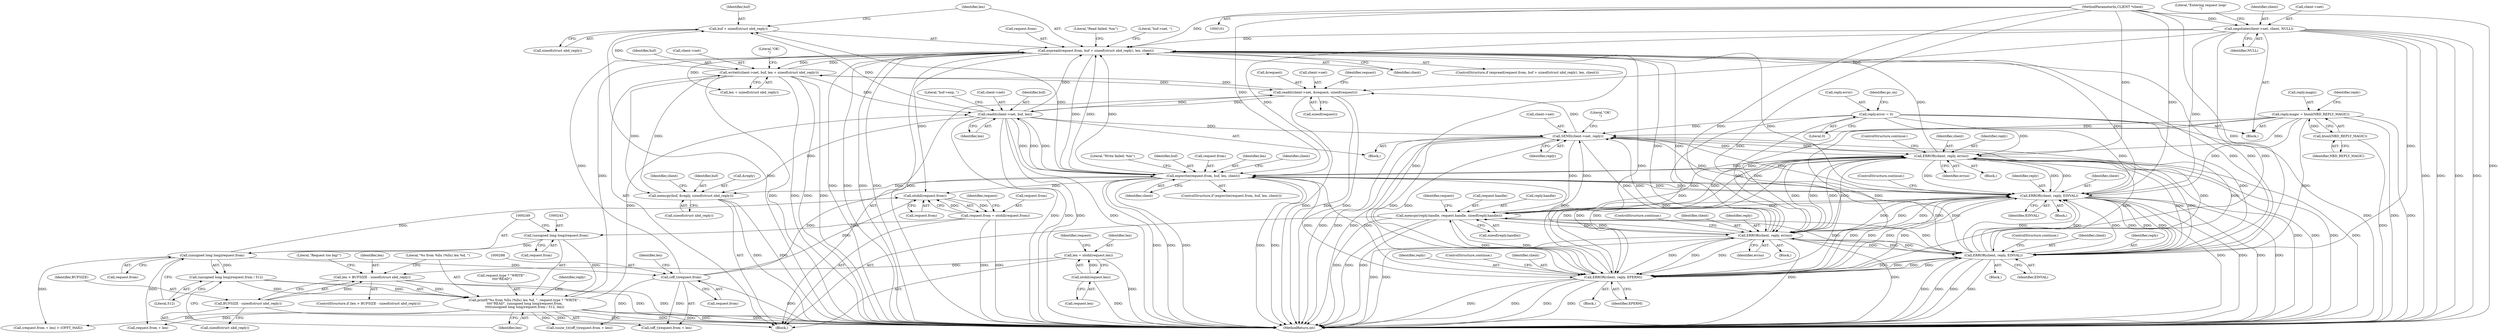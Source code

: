 digraph "0_nbd_3ef52043861ab16352d49af89e048ba6339d6df8@API" {
"1000376" [label="(Call,buf + sizeof(struct nbd_reply))"];
"1000398" [label="(Call,writeit(client->net, buf, len + sizeof(struct nbd_reply)))"];
"1000143" [label="(Call,readit(client->net, &request, sizeof(request)))"];
"1000114" [label="(Call,negotiate(client->net, client, NULL))"];
"1000102" [label="(MethodParameterIn,CLIENT *client)"];
"1000361" [label="(Call,SEND(client->net, reply))"];
"1000313" [label="(Call,readit(client->net, buf, len))"];
"1000346" [label="(Call,expwrite(request.from, buf, len, client))"];
"1000287" [label="(Call,(off_t)request.from)"];
"1000248" [label="(Call,(unsigned long long)request.from)"];
"1000242" [label="(Call,(unsigned long long)request.from)"];
"1000151" [label="(Call,request.from = ntohll(request.from))"];
"1000155" [label="(Call,ntohll(request.from))"];
"1000372" [label="(Call,expread(request.from, buf + sizeof(struct nbd_reply), len, client))"];
"1000234" [label="(Call,printf(\"%s from %llu (%llu) len %d, \", request.type ? \"WRITE\" :\n\t\t\t\t\"READ\", (unsigned long long)request.from,\n\t\t\t\t(unsigned long long)request.from / 512, len))"];
"1000247" [label="(Call,(unsigned long long)request.from / 512)"];
"1000226" [label="(Call,len > BUFSIZE - sizeof(struct nbd_reply))"];
"1000210" [label="(Call,len = ntohl(request.len))"];
"1000212" [label="(Call,ntohl(request.len))"];
"1000228" [label="(Call,BUFSIZE - sizeof(struct nbd_reply))"];
"1000356" [label="(Call,ERROR(client, reply, errno))"];
"1000122" [label="(Call,reply.magic = htonl(NBD_REPLY_MAGIC))"];
"1000126" [label="(Call,htonl(NBD_REPLY_MAGIC))"];
"1000128" [label="(Call,reply.error = 0)"];
"1000299" [label="(Call,ERROR(client, reply, EINVAL))"];
"1000385" [label="(Call,ERROR(client, reply, errno))"];
"1000340" [label="(Call,ERROR(client, reply, EPERM))"];
"1000277" [label="(Call,ERROR(client, reply, EINVAL))"];
"1000255" [label="(Call,memcpy(reply.handle, request.handle, sizeof(reply.handle)))"];
"1000392" [label="(Call,memcpy(buf, &reply, sizeof(struct nbd_reply)))"];
"1000342" [label="(Identifier,reply)"];
"1000230" [label="(Call,sizeof(struct nbd_reply))"];
"1000153" [label="(Identifier,request)"];
"1000350" [label="(Identifier,buf)"];
"1000235" [label="(Literal,\"%s from %llu (%llu) len %d, \")"];
"1000114" [label="(Call,negotiate(client->net, client, NULL))"];
"1000358" [label="(Identifier,reply)"];
"1000236" [label="(Call,request.type ? \"WRITE\" :\n\t\t\t\t\"READ\")"];
"1000372" [label="(Call,expread(request.from, buf + sizeof(struct nbd_reply), len, client))"];
"1000225" [label="(ControlStructure,if (len > BUFSIZE - sizeof(struct nbd_reply)))"];
"1000247" [label="(Call,(unsigned long long)request.from / 512)"];
"1000360" [label="(ControlStructure,continue;)"];
"1000400" [label="(Identifier,client)"];
"1000376" [label="(Call,buf + sizeof(struct nbd_reply))"];
"1000234" [label="(Call,printf(\"%s from %llu (%llu) len %d, \", request.type ? \"WRITE\" :\n\t\t\t\t\"READ\", (unsigned long long)request.from,\n\t\t\t\t(unsigned long long)request.from / 512, len))"];
"1000402" [label="(Identifier,buf)"];
"1000318" [label="(Identifier,len)"];
"1000403" [label="(Call,len + sizeof(struct nbd_reply))"];
"1000250" [label="(Call,request.from)"];
"1000268" [label="(Call,request.from + len)"];
"1000281" [label="(ControlStructure,continue;)"];
"1000392" [label="(Call,memcpy(buf, &reply, sizeof(struct nbd_reply)))"];
"1000277" [label="(Call,ERROR(client, reply, EINVAL))"];
"1000255" [label="(Call,memcpy(reply.handle, request.handle, sizeof(reply.handle)))"];
"1000219" [label="(Identifier,request)"];
"1000378" [label="(Call,sizeof(struct nbd_reply))"];
"1000228" [label="(Call,BUFSIZE - sizeof(struct nbd_reply))"];
"1000359" [label="(Identifier,errno)"];
"1000361" [label="(Call,SEND(client->net, reply))"];
"1000389" [label="(ControlStructure,continue;)"];
"1000147" [label="(Call,&request)"];
"1000344" [label="(ControlStructure,continue;)"];
"1000396" [label="(Call,sizeof(struct nbd_reply))"];
"1000345" [label="(ControlStructure,if (expwrite(request.from, buf, len, client)))"];
"1000118" [label="(Identifier,client)"];
"1000320" [label="(Literal,\"buf->exp, \")"];
"1000357" [label="(Identifier,client)"];
"1000135" [label="(Block,)"];
"1000386" [label="(Identifier,client)"];
"1000233" [label="(Literal,\"Request too big!\")"];
"1000229" [label="(Identifier,BUFSIZE)"];
"1000156" [label="(Call,request.from)"];
"1000278" [label="(Identifier,client)"];
"1000262" [label="(Call,sizeof(reply.handle))"];
"1000151" [label="(Call,request.from = ntohll(request.from))"];
"1000303" [label="(ControlStructure,continue;)"];
"1000299" [label="(Call,ERROR(client, reply, EINVAL))"];
"1000314" [label="(Call,client->net)"];
"1000388" [label="(Identifier,errno)"];
"1000347" [label="(Call,request.from)"];
"1000317" [label="(Identifier,buf)"];
"1000310" [label="(Block,)"];
"1000115" [label="(Call,client->net)"];
"1000280" [label="(Identifier,EINVAL)"];
"1000296" [label="(Block,)"];
"1000270" [label="(Identifier,request)"];
"1000343" [label="(Identifier,EPERM)"];
"1000102" [label="(MethodParameterIn,CLIENT *client)"];
"1000393" [label="(Identifier,buf)"];
"1000161" [label="(Identifier,request)"];
"1000346" [label="(Call,expwrite(request.from, buf, len, client))"];
"1000128" [label="(Call,reply.error = 0)"];
"1000381" [label="(Identifier,client)"];
"1000130" [label="(Identifier,reply)"];
"1000289" [label="(Call,request.from)"];
"1000129" [label="(Call,reply.error)"];
"1000119" [label="(Identifier,NULL)"];
"1000353" [label="(Block,)"];
"1000284" [label="(Call,(ssize_t)((off_t)request.from + len))"];
"1000211" [label="(Identifier,len)"];
"1000398" [label="(Call,writeit(client->net, buf, len + sizeof(struct nbd_reply)))"];
"1000152" [label="(Call,request.from)"];
"1000340" [label="(Call,ERROR(client, reply, EPERM))"];
"1000411" [label="(MethodReturn,int)"];
"1000292" [label="(Identifier,len)"];
"1000259" [label="(Call,request.handle)"];
"1000302" [label="(Identifier,EINVAL)"];
"1000367" [label="(Literal,\"OK!\n\")"];
"1000301" [label="(Identifier,reply)"];
"1000267" [label="(Call,(request.from + len) > (OFFT_MAX))"];
"1000254" [label="(Identifier,len)"];
"1000279" [label="(Identifier,reply)"];
"1000408" [label="(Literal,\"OK!\n\")"];
"1000226" [label="(Call,len > BUFSIZE - sizeof(struct nbd_reply))"];
"1000387" [label="(Identifier,reply)"];
"1000121" [label="(Literal,\"Entering request loop!\n\")"];
"1000385" [label="(Call,ERROR(client, reply, errno))"];
"1000341" [label="(Identifier,client)"];
"1000149" [label="(Call,sizeof(request))"];
"1000210" [label="(Call,len = ntohl(request.len))"];
"1000256" [label="(Call,reply.handle)"];
"1000377" [label="(Identifier,buf)"];
"1000337" [label="(Block,)"];
"1000391" [label="(Literal,\"buf->net, \")"];
"1000351" [label="(Identifier,len)"];
"1000382" [label="(Block,)"];
"1000356" [label="(Call,ERROR(client, reply, errno))"];
"1000362" [label="(Call,client->net)"];
"1000227" [label="(Identifier,len)"];
"1000253" [label="(Literal,512)"];
"1000155" [label="(Call,ntohll(request.from))"];
"1000394" [label="(Call,&reply)"];
"1000373" [label="(Call,request.from)"];
"1000352" [label="(Identifier,client)"];
"1000132" [label="(Literal,0)"];
"1000380" [label="(Identifier,len)"];
"1000257" [label="(Identifier,reply)"];
"1000365" [label="(Identifier,reply)"];
"1000244" [label="(Call,request.from)"];
"1000384" [label="(Literal,\"Read failed: %m\")"];
"1000213" [label="(Call,request.len)"];
"1000212" [label="(Call,ntohl(request.len))"];
"1000127" [label="(Identifier,NBD_REPLY_MAGIC)"];
"1000313" [label="(Call,readit(client->net, buf, len))"];
"1000399" [label="(Call,client->net)"];
"1000103" [label="(Block,)"];
"1000144" [label="(Call,client->net)"];
"1000371" [label="(ControlStructure,if (expread(request.from, buf + sizeof(struct nbd_reply), len, client)))"];
"1000126" [label="(Call,htonl(NBD_REPLY_MAGIC))"];
"1000300" [label="(Identifier,client)"];
"1000242" [label="(Call,(unsigned long long)request.from)"];
"1000363" [label="(Identifier,client)"];
"1000274" [label="(Block,)"];
"1000355" [label="(Literal,\"Write failed: %m\")"];
"1000287" [label="(Call,(off_t)request.from)"];
"1000123" [label="(Call,reply.magic)"];
"1000286" [label="(Call,(off_t)request.from + len)"];
"1000248" [label="(Call,(unsigned long long)request.from)"];
"1000122" [label="(Call,reply.magic = htonl(NBD_REPLY_MAGIC))"];
"1000134" [label="(Identifier,go_on)"];
"1000143" [label="(Call,readit(client->net, &request, sizeof(request)))"];
"1000376" -> "1000372"  [label="AST: "];
"1000376" -> "1000378"  [label="CFG: "];
"1000377" -> "1000376"  [label="AST: "];
"1000378" -> "1000376"  [label="AST: "];
"1000380" -> "1000376"  [label="CFG: "];
"1000376" -> "1000411"  [label="DDG: "];
"1000398" -> "1000376"  [label="DDG: "];
"1000346" -> "1000376"  [label="DDG: "];
"1000313" -> "1000376"  [label="DDG: "];
"1000398" -> "1000135"  [label="AST: "];
"1000398" -> "1000403"  [label="CFG: "];
"1000399" -> "1000398"  [label="AST: "];
"1000402" -> "1000398"  [label="AST: "];
"1000403" -> "1000398"  [label="AST: "];
"1000408" -> "1000398"  [label="CFG: "];
"1000398" -> "1000411"  [label="DDG: "];
"1000398" -> "1000411"  [label="DDG: "];
"1000398" -> "1000411"  [label="DDG: "];
"1000398" -> "1000411"  [label="DDG: "];
"1000398" -> "1000143"  [label="DDG: "];
"1000398" -> "1000313"  [label="DDG: "];
"1000398" -> "1000372"  [label="DDG: "];
"1000398" -> "1000392"  [label="DDG: "];
"1000143" -> "1000398"  [label="DDG: "];
"1000392" -> "1000398"  [label="DDG: "];
"1000372" -> "1000398"  [label="DDG: "];
"1000143" -> "1000135"  [label="AST: "];
"1000143" -> "1000149"  [label="CFG: "];
"1000144" -> "1000143"  [label="AST: "];
"1000147" -> "1000143"  [label="AST: "];
"1000149" -> "1000143"  [label="AST: "];
"1000153" -> "1000143"  [label="CFG: "];
"1000143" -> "1000411"  [label="DDG: "];
"1000143" -> "1000411"  [label="DDG: "];
"1000143" -> "1000411"  [label="DDG: "];
"1000114" -> "1000143"  [label="DDG: "];
"1000361" -> "1000143"  [label="DDG: "];
"1000313" -> "1000143"  [label="DDG: "];
"1000143" -> "1000313"  [label="DDG: "];
"1000114" -> "1000103"  [label="AST: "];
"1000114" -> "1000119"  [label="CFG: "];
"1000115" -> "1000114"  [label="AST: "];
"1000118" -> "1000114"  [label="AST: "];
"1000119" -> "1000114"  [label="AST: "];
"1000121" -> "1000114"  [label="CFG: "];
"1000114" -> "1000411"  [label="DDG: "];
"1000114" -> "1000411"  [label="DDG: "];
"1000114" -> "1000411"  [label="DDG: "];
"1000114" -> "1000411"  [label="DDG: "];
"1000102" -> "1000114"  [label="DDG: "];
"1000114" -> "1000277"  [label="DDG: "];
"1000114" -> "1000299"  [label="DDG: "];
"1000114" -> "1000340"  [label="DDG: "];
"1000114" -> "1000346"  [label="DDG: "];
"1000114" -> "1000372"  [label="DDG: "];
"1000102" -> "1000101"  [label="AST: "];
"1000102" -> "1000411"  [label="DDG: "];
"1000102" -> "1000277"  [label="DDG: "];
"1000102" -> "1000299"  [label="DDG: "];
"1000102" -> "1000340"  [label="DDG: "];
"1000102" -> "1000346"  [label="DDG: "];
"1000102" -> "1000356"  [label="DDG: "];
"1000102" -> "1000372"  [label="DDG: "];
"1000102" -> "1000385"  [label="DDG: "];
"1000361" -> "1000310"  [label="AST: "];
"1000361" -> "1000365"  [label="CFG: "];
"1000362" -> "1000361"  [label="AST: "];
"1000365" -> "1000361"  [label="AST: "];
"1000367" -> "1000361"  [label="CFG: "];
"1000361" -> "1000411"  [label="DDG: "];
"1000361" -> "1000411"  [label="DDG: "];
"1000361" -> "1000411"  [label="DDG: "];
"1000361" -> "1000255"  [label="DDG: "];
"1000361" -> "1000277"  [label="DDG: "];
"1000361" -> "1000299"  [label="DDG: "];
"1000361" -> "1000340"  [label="DDG: "];
"1000361" -> "1000356"  [label="DDG: "];
"1000313" -> "1000361"  [label="DDG: "];
"1000122" -> "1000361"  [label="DDG: "];
"1000128" -> "1000361"  [label="DDG: "];
"1000299" -> "1000361"  [label="DDG: "];
"1000340" -> "1000361"  [label="DDG: "];
"1000255" -> "1000361"  [label="DDG: "];
"1000277" -> "1000361"  [label="DDG: "];
"1000385" -> "1000361"  [label="DDG: "];
"1000356" -> "1000361"  [label="DDG: "];
"1000361" -> "1000385"  [label="DDG: "];
"1000313" -> "1000310"  [label="AST: "];
"1000313" -> "1000318"  [label="CFG: "];
"1000314" -> "1000313"  [label="AST: "];
"1000317" -> "1000313"  [label="AST: "];
"1000318" -> "1000313"  [label="AST: "];
"1000320" -> "1000313"  [label="CFG: "];
"1000313" -> "1000411"  [label="DDG: "];
"1000313" -> "1000411"  [label="DDG: "];
"1000313" -> "1000411"  [label="DDG: "];
"1000313" -> "1000411"  [label="DDG: "];
"1000346" -> "1000313"  [label="DDG: "];
"1000234" -> "1000313"  [label="DDG: "];
"1000313" -> "1000346"  [label="DDG: "];
"1000313" -> "1000346"  [label="DDG: "];
"1000313" -> "1000372"  [label="DDG: "];
"1000313" -> "1000392"  [label="DDG: "];
"1000346" -> "1000345"  [label="AST: "];
"1000346" -> "1000352"  [label="CFG: "];
"1000347" -> "1000346"  [label="AST: "];
"1000350" -> "1000346"  [label="AST: "];
"1000351" -> "1000346"  [label="AST: "];
"1000352" -> "1000346"  [label="AST: "];
"1000355" -> "1000346"  [label="CFG: "];
"1000363" -> "1000346"  [label="CFG: "];
"1000346" -> "1000411"  [label="DDG: "];
"1000346" -> "1000411"  [label="DDG: "];
"1000346" -> "1000411"  [label="DDG: "];
"1000346" -> "1000411"  [label="DDG: "];
"1000346" -> "1000411"  [label="DDG: "];
"1000346" -> "1000155"  [label="DDG: "];
"1000346" -> "1000277"  [label="DDG: "];
"1000346" -> "1000299"  [label="DDG: "];
"1000346" -> "1000340"  [label="DDG: "];
"1000287" -> "1000346"  [label="DDG: "];
"1000356" -> "1000346"  [label="DDG: "];
"1000385" -> "1000346"  [label="DDG: "];
"1000277" -> "1000346"  [label="DDG: "];
"1000299" -> "1000346"  [label="DDG: "];
"1000372" -> "1000346"  [label="DDG: "];
"1000340" -> "1000346"  [label="DDG: "];
"1000346" -> "1000356"  [label="DDG: "];
"1000346" -> "1000372"  [label="DDG: "];
"1000346" -> "1000372"  [label="DDG: "];
"1000346" -> "1000392"  [label="DDG: "];
"1000287" -> "1000286"  [label="AST: "];
"1000287" -> "1000289"  [label="CFG: "];
"1000288" -> "1000287"  [label="AST: "];
"1000289" -> "1000287"  [label="AST: "];
"1000292" -> "1000287"  [label="CFG: "];
"1000287" -> "1000411"  [label="DDG: "];
"1000287" -> "1000155"  [label="DDG: "];
"1000287" -> "1000284"  [label="DDG: "];
"1000287" -> "1000286"  [label="DDG: "];
"1000248" -> "1000287"  [label="DDG: "];
"1000287" -> "1000372"  [label="DDG: "];
"1000248" -> "1000247"  [label="AST: "];
"1000248" -> "1000250"  [label="CFG: "];
"1000249" -> "1000248"  [label="AST: "];
"1000250" -> "1000248"  [label="AST: "];
"1000253" -> "1000248"  [label="CFG: "];
"1000248" -> "1000155"  [label="DDG: "];
"1000248" -> "1000247"  [label="DDG: "];
"1000242" -> "1000248"  [label="DDG: "];
"1000248" -> "1000267"  [label="DDG: "];
"1000248" -> "1000268"  [label="DDG: "];
"1000242" -> "1000234"  [label="AST: "];
"1000242" -> "1000244"  [label="CFG: "];
"1000243" -> "1000242"  [label="AST: "];
"1000244" -> "1000242"  [label="AST: "];
"1000249" -> "1000242"  [label="CFG: "];
"1000242" -> "1000234"  [label="DDG: "];
"1000151" -> "1000242"  [label="DDG: "];
"1000151" -> "1000135"  [label="AST: "];
"1000151" -> "1000155"  [label="CFG: "];
"1000152" -> "1000151"  [label="AST: "];
"1000155" -> "1000151"  [label="AST: "];
"1000161" -> "1000151"  [label="CFG: "];
"1000151" -> "1000411"  [label="DDG: "];
"1000151" -> "1000411"  [label="DDG: "];
"1000155" -> "1000151"  [label="DDG: "];
"1000151" -> "1000155"  [label="DDG: "];
"1000155" -> "1000156"  [label="CFG: "];
"1000156" -> "1000155"  [label="AST: "];
"1000372" -> "1000155"  [label="DDG: "];
"1000372" -> "1000371"  [label="AST: "];
"1000372" -> "1000381"  [label="CFG: "];
"1000373" -> "1000372"  [label="AST: "];
"1000380" -> "1000372"  [label="AST: "];
"1000381" -> "1000372"  [label="AST: "];
"1000384" -> "1000372"  [label="CFG: "];
"1000391" -> "1000372"  [label="CFG: "];
"1000372" -> "1000411"  [label="DDG: "];
"1000372" -> "1000411"  [label="DDG: "];
"1000372" -> "1000411"  [label="DDG: "];
"1000372" -> "1000411"  [label="DDG: "];
"1000372" -> "1000411"  [label="DDG: "];
"1000372" -> "1000277"  [label="DDG: "];
"1000372" -> "1000299"  [label="DDG: "];
"1000372" -> "1000340"  [label="DDG: "];
"1000234" -> "1000372"  [label="DDG: "];
"1000356" -> "1000372"  [label="DDG: "];
"1000385" -> "1000372"  [label="DDG: "];
"1000277" -> "1000372"  [label="DDG: "];
"1000299" -> "1000372"  [label="DDG: "];
"1000340" -> "1000372"  [label="DDG: "];
"1000372" -> "1000385"  [label="DDG: "];
"1000372" -> "1000403"  [label="DDG: "];
"1000234" -> "1000135"  [label="AST: "];
"1000234" -> "1000254"  [label="CFG: "];
"1000235" -> "1000234"  [label="AST: "];
"1000236" -> "1000234"  [label="AST: "];
"1000247" -> "1000234"  [label="AST: "];
"1000254" -> "1000234"  [label="AST: "];
"1000257" -> "1000234"  [label="CFG: "];
"1000234" -> "1000411"  [label="DDG: "];
"1000234" -> "1000411"  [label="DDG: "];
"1000234" -> "1000411"  [label="DDG: "];
"1000234" -> "1000411"  [label="DDG: "];
"1000247" -> "1000234"  [label="DDG: "];
"1000247" -> "1000234"  [label="DDG: "];
"1000226" -> "1000234"  [label="DDG: "];
"1000234" -> "1000267"  [label="DDG: "];
"1000234" -> "1000268"  [label="DDG: "];
"1000234" -> "1000284"  [label="DDG: "];
"1000234" -> "1000286"  [label="DDG: "];
"1000247" -> "1000253"  [label="CFG: "];
"1000253" -> "1000247"  [label="AST: "];
"1000254" -> "1000247"  [label="CFG: "];
"1000226" -> "1000225"  [label="AST: "];
"1000226" -> "1000228"  [label="CFG: "];
"1000227" -> "1000226"  [label="AST: "];
"1000228" -> "1000226"  [label="AST: "];
"1000233" -> "1000226"  [label="CFG: "];
"1000235" -> "1000226"  [label="CFG: "];
"1000226" -> "1000411"  [label="DDG: "];
"1000226" -> "1000411"  [label="DDG: "];
"1000210" -> "1000226"  [label="DDG: "];
"1000228" -> "1000226"  [label="DDG: "];
"1000210" -> "1000135"  [label="AST: "];
"1000210" -> "1000212"  [label="CFG: "];
"1000211" -> "1000210"  [label="AST: "];
"1000212" -> "1000210"  [label="AST: "];
"1000219" -> "1000210"  [label="CFG: "];
"1000210" -> "1000411"  [label="DDG: "];
"1000212" -> "1000210"  [label="DDG: "];
"1000212" -> "1000213"  [label="CFG: "];
"1000213" -> "1000212"  [label="AST: "];
"1000212" -> "1000411"  [label="DDG: "];
"1000228" -> "1000230"  [label="CFG: "];
"1000229" -> "1000228"  [label="AST: "];
"1000230" -> "1000228"  [label="AST: "];
"1000228" -> "1000411"  [label="DDG: "];
"1000356" -> "1000353"  [label="AST: "];
"1000356" -> "1000359"  [label="CFG: "];
"1000357" -> "1000356"  [label="AST: "];
"1000358" -> "1000356"  [label="AST: "];
"1000359" -> "1000356"  [label="AST: "];
"1000360" -> "1000356"  [label="CFG: "];
"1000356" -> "1000411"  [label="DDG: "];
"1000356" -> "1000411"  [label="DDG: "];
"1000356" -> "1000411"  [label="DDG: "];
"1000356" -> "1000411"  [label="DDG: "];
"1000356" -> "1000255"  [label="DDG: "];
"1000356" -> "1000277"  [label="DDG: "];
"1000356" -> "1000277"  [label="DDG: "];
"1000356" -> "1000299"  [label="DDG: "];
"1000356" -> "1000299"  [label="DDG: "];
"1000356" -> "1000340"  [label="DDG: "];
"1000356" -> "1000340"  [label="DDG: "];
"1000122" -> "1000356"  [label="DDG: "];
"1000128" -> "1000356"  [label="DDG: "];
"1000299" -> "1000356"  [label="DDG: "];
"1000340" -> "1000356"  [label="DDG: "];
"1000255" -> "1000356"  [label="DDG: "];
"1000277" -> "1000356"  [label="DDG: "];
"1000385" -> "1000356"  [label="DDG: "];
"1000385" -> "1000356"  [label="DDG: "];
"1000356" -> "1000385"  [label="DDG: "];
"1000356" -> "1000385"  [label="DDG: "];
"1000122" -> "1000103"  [label="AST: "];
"1000122" -> "1000126"  [label="CFG: "];
"1000123" -> "1000122"  [label="AST: "];
"1000126" -> "1000122"  [label="AST: "];
"1000130" -> "1000122"  [label="CFG: "];
"1000122" -> "1000411"  [label="DDG: "];
"1000122" -> "1000411"  [label="DDG: "];
"1000126" -> "1000122"  [label="DDG: "];
"1000122" -> "1000277"  [label="DDG: "];
"1000122" -> "1000299"  [label="DDG: "];
"1000122" -> "1000340"  [label="DDG: "];
"1000122" -> "1000385"  [label="DDG: "];
"1000126" -> "1000127"  [label="CFG: "];
"1000127" -> "1000126"  [label="AST: "];
"1000126" -> "1000411"  [label="DDG: "];
"1000128" -> "1000103"  [label="AST: "];
"1000128" -> "1000132"  [label="CFG: "];
"1000129" -> "1000128"  [label="AST: "];
"1000132" -> "1000128"  [label="AST: "];
"1000134" -> "1000128"  [label="CFG: "];
"1000128" -> "1000411"  [label="DDG: "];
"1000128" -> "1000277"  [label="DDG: "];
"1000128" -> "1000299"  [label="DDG: "];
"1000128" -> "1000340"  [label="DDG: "];
"1000128" -> "1000385"  [label="DDG: "];
"1000299" -> "1000296"  [label="AST: "];
"1000299" -> "1000302"  [label="CFG: "];
"1000300" -> "1000299"  [label="AST: "];
"1000301" -> "1000299"  [label="AST: "];
"1000302" -> "1000299"  [label="AST: "];
"1000303" -> "1000299"  [label="CFG: "];
"1000299" -> "1000411"  [label="DDG: "];
"1000299" -> "1000411"  [label="DDG: "];
"1000299" -> "1000411"  [label="DDG: "];
"1000299" -> "1000411"  [label="DDG: "];
"1000299" -> "1000255"  [label="DDG: "];
"1000299" -> "1000277"  [label="DDG: "];
"1000299" -> "1000277"  [label="DDG: "];
"1000299" -> "1000277"  [label="DDG: "];
"1000385" -> "1000299"  [label="DDG: "];
"1000385" -> "1000299"  [label="DDG: "];
"1000277" -> "1000299"  [label="DDG: "];
"1000277" -> "1000299"  [label="DDG: "];
"1000277" -> "1000299"  [label="DDG: "];
"1000340" -> "1000299"  [label="DDG: "];
"1000340" -> "1000299"  [label="DDG: "];
"1000255" -> "1000299"  [label="DDG: "];
"1000299" -> "1000340"  [label="DDG: "];
"1000299" -> "1000340"  [label="DDG: "];
"1000299" -> "1000385"  [label="DDG: "];
"1000385" -> "1000382"  [label="AST: "];
"1000385" -> "1000388"  [label="CFG: "];
"1000386" -> "1000385"  [label="AST: "];
"1000387" -> "1000385"  [label="AST: "];
"1000388" -> "1000385"  [label="AST: "];
"1000389" -> "1000385"  [label="CFG: "];
"1000385" -> "1000411"  [label="DDG: "];
"1000385" -> "1000411"  [label="DDG: "];
"1000385" -> "1000411"  [label="DDG: "];
"1000385" -> "1000411"  [label="DDG: "];
"1000385" -> "1000255"  [label="DDG: "];
"1000385" -> "1000277"  [label="DDG: "];
"1000385" -> "1000277"  [label="DDG: "];
"1000385" -> "1000340"  [label="DDG: "];
"1000385" -> "1000340"  [label="DDG: "];
"1000340" -> "1000385"  [label="DDG: "];
"1000255" -> "1000385"  [label="DDG: "];
"1000277" -> "1000385"  [label="DDG: "];
"1000340" -> "1000337"  [label="AST: "];
"1000340" -> "1000343"  [label="CFG: "];
"1000341" -> "1000340"  [label="AST: "];
"1000342" -> "1000340"  [label="AST: "];
"1000343" -> "1000340"  [label="AST: "];
"1000344" -> "1000340"  [label="CFG: "];
"1000340" -> "1000411"  [label="DDG: "];
"1000340" -> "1000411"  [label="DDG: "];
"1000340" -> "1000411"  [label="DDG: "];
"1000340" -> "1000411"  [label="DDG: "];
"1000340" -> "1000255"  [label="DDG: "];
"1000340" -> "1000277"  [label="DDG: "];
"1000340" -> "1000277"  [label="DDG: "];
"1000277" -> "1000340"  [label="DDG: "];
"1000277" -> "1000340"  [label="DDG: "];
"1000255" -> "1000340"  [label="DDG: "];
"1000277" -> "1000274"  [label="AST: "];
"1000277" -> "1000280"  [label="CFG: "];
"1000278" -> "1000277"  [label="AST: "];
"1000279" -> "1000277"  [label="AST: "];
"1000280" -> "1000277"  [label="AST: "];
"1000281" -> "1000277"  [label="CFG: "];
"1000277" -> "1000411"  [label="DDG: "];
"1000277" -> "1000411"  [label="DDG: "];
"1000277" -> "1000411"  [label="DDG: "];
"1000277" -> "1000411"  [label="DDG: "];
"1000277" -> "1000255"  [label="DDG: "];
"1000255" -> "1000277"  [label="DDG: "];
"1000255" -> "1000135"  [label="AST: "];
"1000255" -> "1000262"  [label="CFG: "];
"1000256" -> "1000255"  [label="AST: "];
"1000259" -> "1000255"  [label="AST: "];
"1000262" -> "1000255"  [label="AST: "];
"1000270" -> "1000255"  [label="CFG: "];
"1000255" -> "1000411"  [label="DDG: "];
"1000255" -> "1000411"  [label="DDG: "];
"1000255" -> "1000411"  [label="DDG: "];
"1000392" -> "1000135"  [label="AST: "];
"1000392" -> "1000396"  [label="CFG: "];
"1000393" -> "1000392"  [label="AST: "];
"1000394" -> "1000392"  [label="AST: "];
"1000396" -> "1000392"  [label="AST: "];
"1000400" -> "1000392"  [label="CFG: "];
"1000392" -> "1000411"  [label="DDG: "];
"1000392" -> "1000411"  [label="DDG: "];
}
